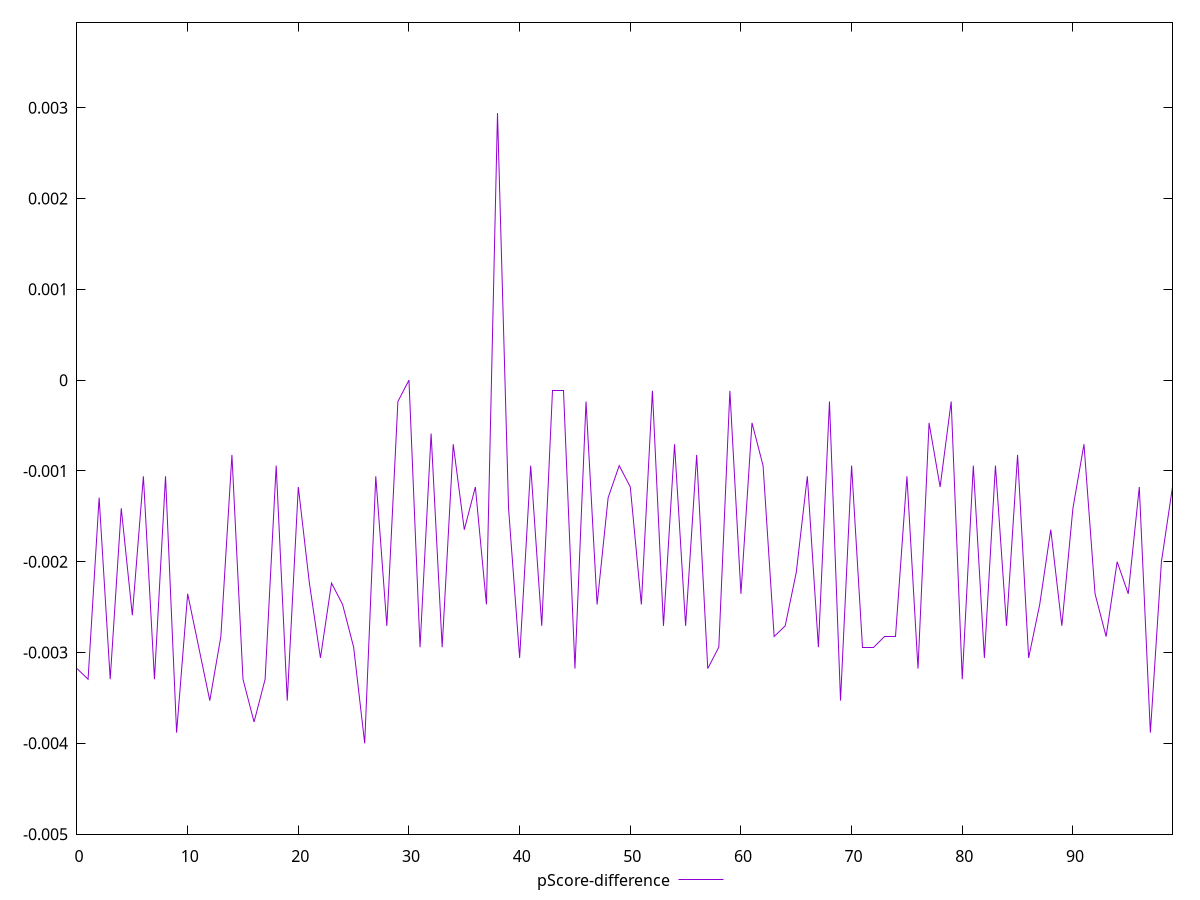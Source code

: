 reset

$pScoreDifference <<EOF
0 -0.0031764705882352806
1 -0.0032941176470588363
2 -0.0012941176470588345
3 -0.0032941176470588363
4 -0.0014117647058823901
5 -0.002588235294117669
6 -0.0010588235294117787
7 -0.0032941176470588363
8 -0.0010588235294117787
9 -0.0038823529411765034
10 -0.002352941176470613
11 -0.002941176470588225
12 -0.003529411764705892
13 -0.0028235294117647247
14 -0.0008235294117647229
15 -0.0032941176470588363
16 -0.003764705882352948
17 -0.0032941176470588363
18 -0.0009411764705882231
19 -0.003529411764705892
20 -0.0011764705882353343
21 -0.0022352941176470575
22 -0.0030588235294117805
23 -0.0022352941176470575
24 -0.0024705882352941133
25 -0.002941176470588225
26 -0.0040000000000000036
27 -0.0010588235294117787
28 -0.0027058823529412246
29 -0.00023529411764705577
30 0
31 -0.002941176470588225
32 -0.0005882352941176672
33 -0.002941176470588225
34 -0.0007058823529412228
35 -0.0016470588235294459
36 -0.0011764705882353343
37 -0.0024705882352941133
38 0.002941176470588225
39 -0.0014117647058823901
40 -0.0030588235294117805
41 -0.0009411764705882231
42 -0.0027058823529412246
43 -0.00011764705882355564
44 -0.00011764705882355564
45 -0.003176470588235336
46 -0.00023529411764705577
47 -0.0024705882352941133
48 -0.0012941176470588345
49 -0.0009411764705882231
50 -0.0011764705882353343
51 -0.0024705882352941133
52 -0.00011764705882355564
53 -0.0027058823529412246
54 -0.0007058823529412228
55 -0.0027058823529412246
56 -0.0008235294117647229
57 -0.003176470588235336
58 -0.002941176470588225
59 -0.00011764705882355564
60 -0.002352941176470613
61 -0.00047058823529411153
62 -0.0009411764705882231
63 -0.0028235294117647247
64 -0.0027058823529412246
65 -0.0021176470588235574
66 -0.0010588235294117787
67 -0.002941176470588225
68 -0.00023529411764705577
69 -0.003529411764705892
70 -0.0009411764705882231
71 -0.002941176470588225
72 -0.002941176470588225
73 -0.0028235294117647247
74 -0.0028235294117647247
75 -0.0010588235294117787
76 -0.003176470588235336
77 -0.00047058823529411153
78 -0.0011764705882353343
79 -0.00023529411764705577
80 -0.0032941176470588363
81 -0.0009411764705882231
82 -0.0030588235294117805
83 -0.0009411764705882231
84 -0.0027058823529412246
85 -0.0008235294117647229
86 -0.0030588235294117805
87 -0.0024705882352941133
88 -0.0016470588235294459
89 -0.0027058823529412246
90 -0.0014117647058823901
91 -0.0007058823529412228
92 -0.002352941176470613
93 -0.0028235294117647247
94 -0.0020000000000000018
95 -0.002352941176470613
96 -0.0011764705882353343
97 -0.0038823529411765034
98 -0.0020000000000000018
99 -0.0011764705882353343
EOF

set key outside below
set xrange [0:99]
set yrange [-0.005000000000000004:0.003941176470588225]
set trange [-0.005000000000000004:0.003941176470588225]
set terminal svg size 640, 500 enhanced background rgb 'white'
set output "reports/report_00031_2021-02-24T23-18-18.084Z/render-blocking-resources/samples/astro/pScore-difference/values.svg"

plot $pScoreDifference title "pScore-difference" with line

reset

